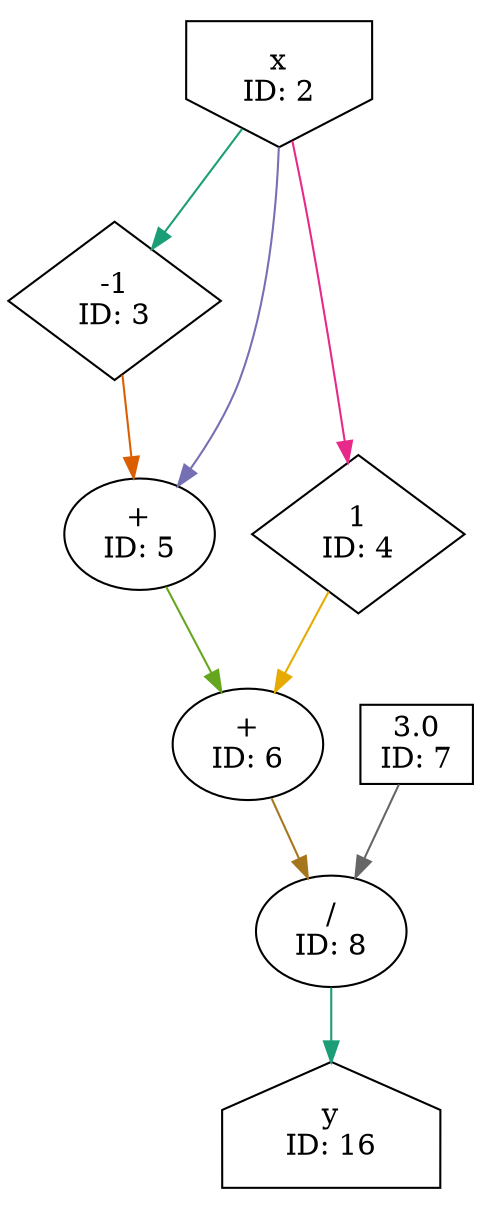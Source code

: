 digraph MovingAverageSimpleKernel_original{
	NodeInput2 [shape=invhouse, label="x\nID: 2"];
	NodeStreamOffset3 [shape=diamond, label="-1\nID: 3"];
	NodeAdd5 [label="+\nID: 5"];
	NodeStreamOffset4 [shape=diamond, label="1\nID: 4"];
	NodeAdd6 [label="+\nID: 6"];
	NodeConstantDouble7 [shape=box, label="3.0\nID: 7"];
	NodeDiv8 [label="/\nID: 8"];
	NodeOutput16 [shape=house, label="y\nID: 16"];
	NodeInput2 -> NodeStreamOffset3[color="/dark28/1" photon_data="EDGE,SrcNode:2,SrcNodePort:data"];
	NodeStreamOffset3 -> NodeAdd5[color="/dark28/2" photon_data="EDGE,SrcNode:3,SrcNodePort:output"];
	NodeInput2 -> NodeAdd5[color="/dark28/3" photon_data="EDGE,SrcNode:2,SrcNodePort:data"];
	NodeInput2 -> NodeStreamOffset4[color="/dark28/4" photon_data="EDGE,SrcNode:2,SrcNodePort:data"];
	NodeAdd5 -> NodeAdd6[color="/dark28/5" photon_data="EDGE,SrcNode:5,SrcNodePort:result"];
	NodeStreamOffset4 -> NodeAdd6[color="/dark28/6" photon_data="EDGE,SrcNode:4,SrcNodePort:output"];
	NodeAdd6 -> NodeDiv8[color="/dark28/7" photon_data="EDGE,SrcNode:6,SrcNodePort:result"];
	NodeConstantDouble7 -> NodeDiv8[color="/dark28/8" photon_data="EDGE,SrcNode:7,SrcNodePort:value"];
	NodeDiv8 -> NodeOutput16[color="/dark28/1" photon_data="EDGE,SrcNode:8,SrcNodePort:result"];
}
